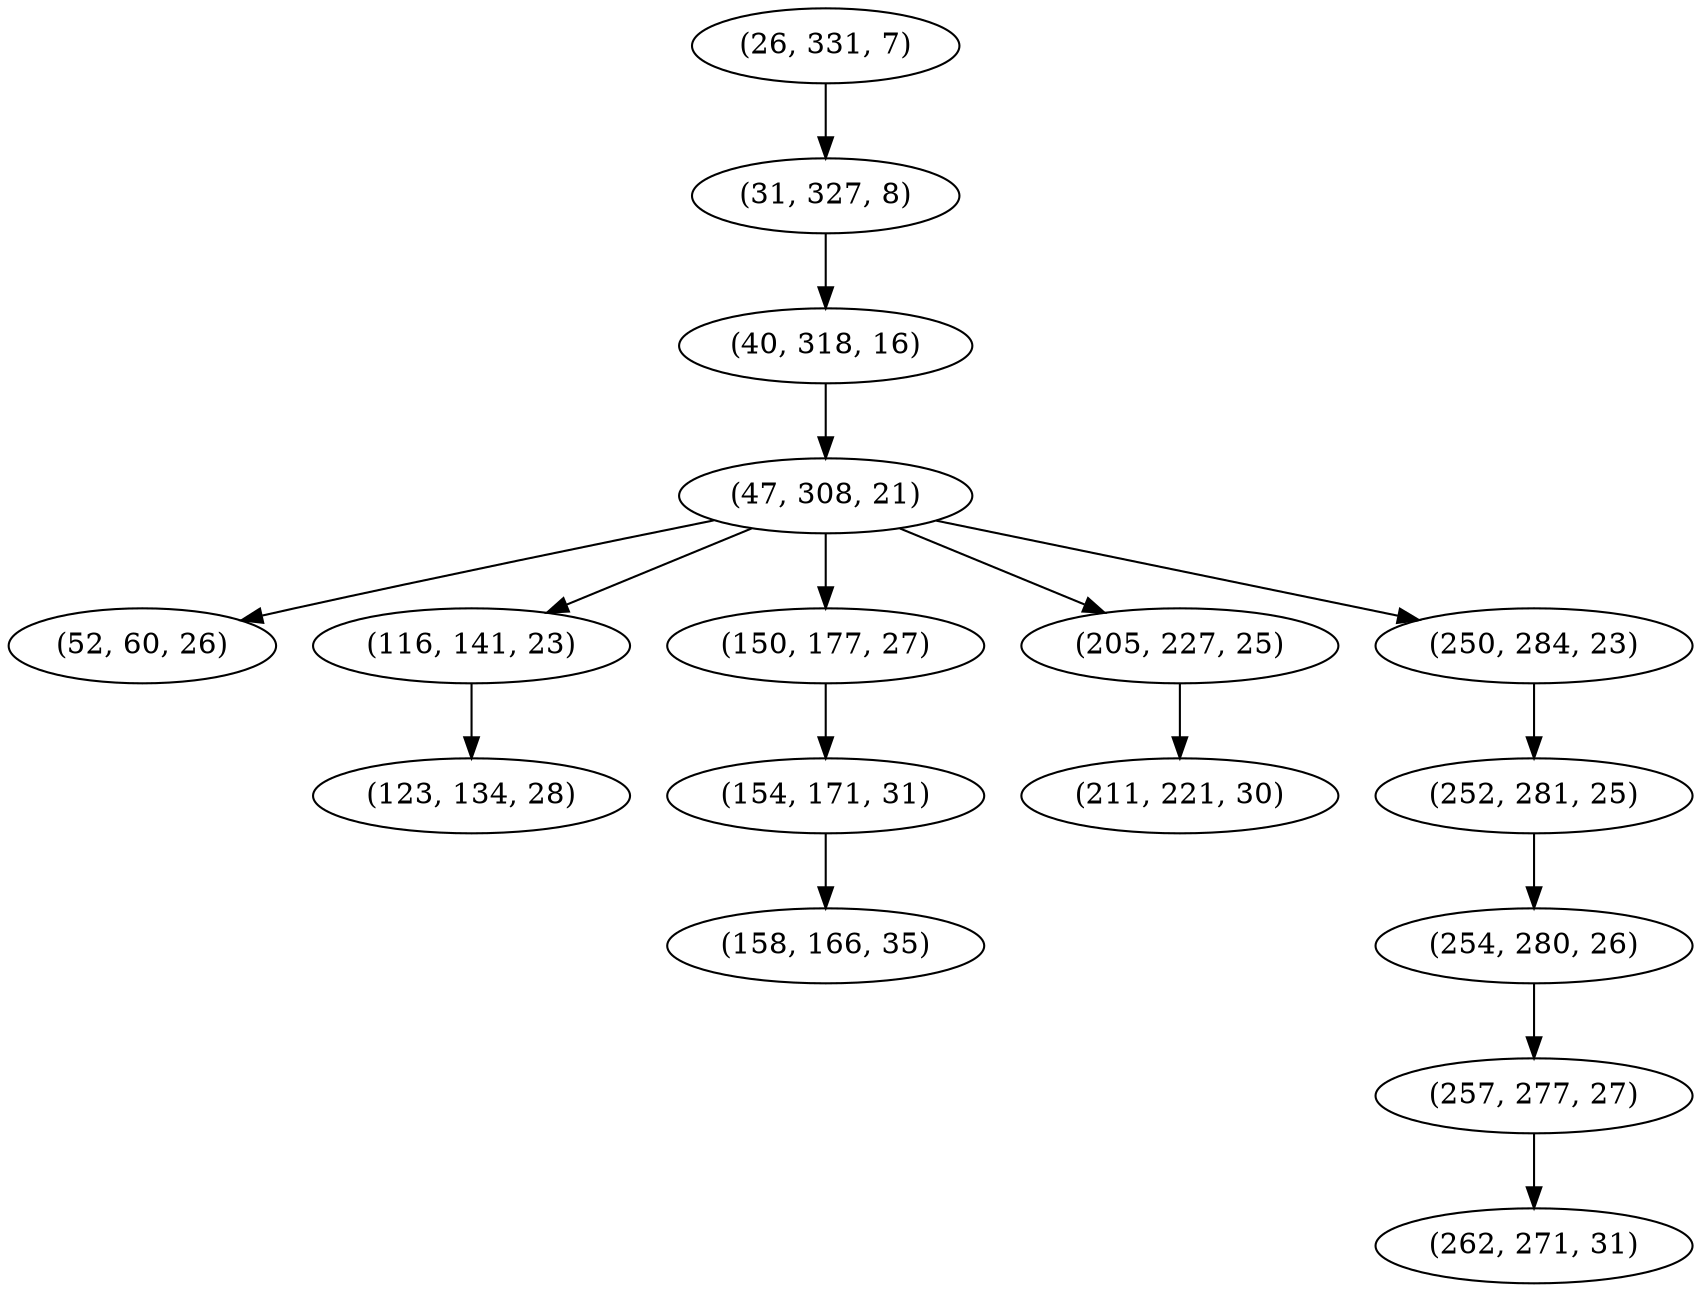 digraph tree {
    "(26, 331, 7)";
    "(31, 327, 8)";
    "(40, 318, 16)";
    "(47, 308, 21)";
    "(52, 60, 26)";
    "(116, 141, 23)";
    "(123, 134, 28)";
    "(150, 177, 27)";
    "(154, 171, 31)";
    "(158, 166, 35)";
    "(205, 227, 25)";
    "(211, 221, 30)";
    "(250, 284, 23)";
    "(252, 281, 25)";
    "(254, 280, 26)";
    "(257, 277, 27)";
    "(262, 271, 31)";
    "(26, 331, 7)" -> "(31, 327, 8)";
    "(31, 327, 8)" -> "(40, 318, 16)";
    "(40, 318, 16)" -> "(47, 308, 21)";
    "(47, 308, 21)" -> "(52, 60, 26)";
    "(47, 308, 21)" -> "(116, 141, 23)";
    "(47, 308, 21)" -> "(150, 177, 27)";
    "(47, 308, 21)" -> "(205, 227, 25)";
    "(47, 308, 21)" -> "(250, 284, 23)";
    "(116, 141, 23)" -> "(123, 134, 28)";
    "(150, 177, 27)" -> "(154, 171, 31)";
    "(154, 171, 31)" -> "(158, 166, 35)";
    "(205, 227, 25)" -> "(211, 221, 30)";
    "(250, 284, 23)" -> "(252, 281, 25)";
    "(252, 281, 25)" -> "(254, 280, 26)";
    "(254, 280, 26)" -> "(257, 277, 27)";
    "(257, 277, 27)" -> "(262, 271, 31)";
}
